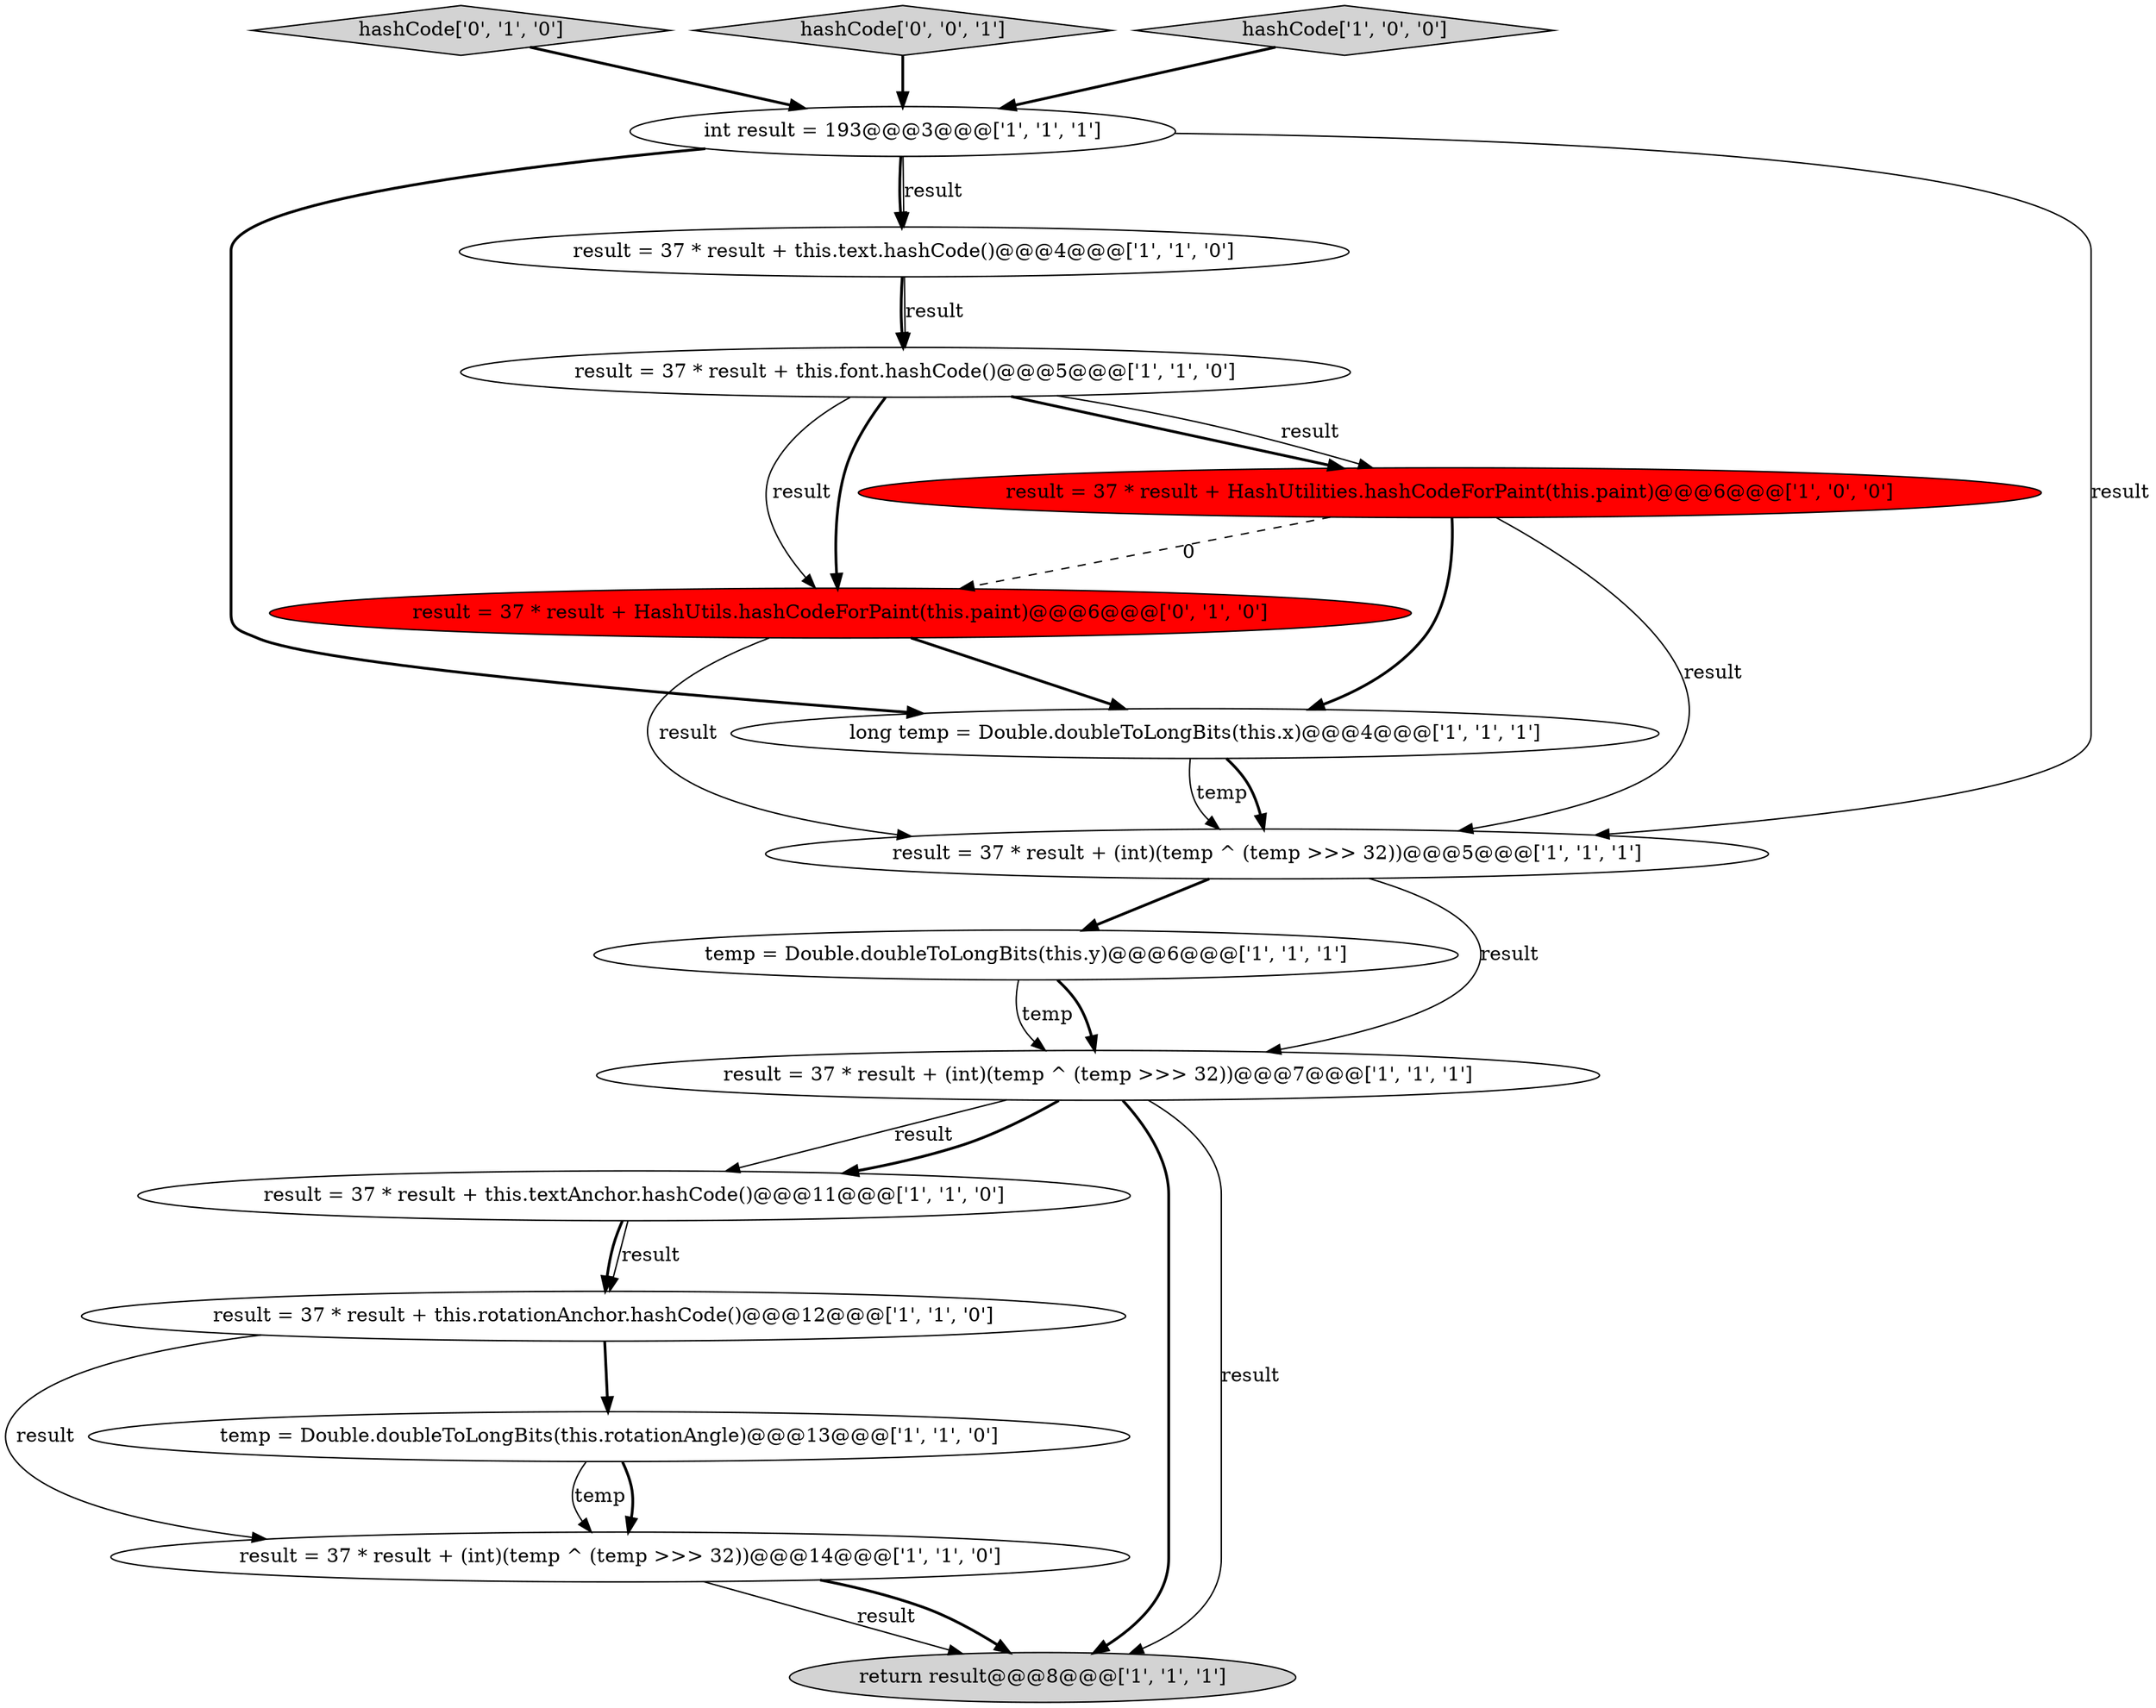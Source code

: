 digraph {
15 [style = filled, label = "result = 37 * result + HashUtils.hashCodeForPaint(this.paint)@@@6@@@['0', '1', '0']", fillcolor = red, shape = ellipse image = "AAA1AAABBB2BBB"];
7 [style = filled, label = "temp = Double.doubleToLongBits(this.y)@@@6@@@['1', '1', '1']", fillcolor = white, shape = ellipse image = "AAA0AAABBB1BBB"];
6 [style = filled, label = "result = 37 * result + (int)(temp ^ (temp >>> 32))@@@14@@@['1', '1', '0']", fillcolor = white, shape = ellipse image = "AAA0AAABBB1BBB"];
9 [style = filled, label = "result = 37 * result + (int)(temp ^ (temp >>> 32))@@@7@@@['1', '1', '1']", fillcolor = white, shape = ellipse image = "AAA0AAABBB1BBB"];
11 [style = filled, label = "result = 37 * result + this.rotationAnchor.hashCode()@@@12@@@['1', '1', '0']", fillcolor = white, shape = ellipse image = "AAA0AAABBB1BBB"];
0 [style = filled, label = "long temp = Double.doubleToLongBits(this.x)@@@4@@@['1', '1', '1']", fillcolor = white, shape = ellipse image = "AAA0AAABBB1BBB"];
3 [style = filled, label = "int result = 193@@@3@@@['1', '1', '1']", fillcolor = white, shape = ellipse image = "AAA0AAABBB1BBB"];
5 [style = filled, label = "return result@@@8@@@['1', '1', '1']", fillcolor = lightgray, shape = ellipse image = "AAA0AAABBB1BBB"];
13 [style = filled, label = "result = 37 * result + HashUtilities.hashCodeForPaint(this.paint)@@@6@@@['1', '0', '0']", fillcolor = red, shape = ellipse image = "AAA1AAABBB1BBB"];
1 [style = filled, label = "result = 37 * result + this.text.hashCode()@@@4@@@['1', '1', '0']", fillcolor = white, shape = ellipse image = "AAA0AAABBB1BBB"];
4 [style = filled, label = "result = 37 * result + this.font.hashCode()@@@5@@@['1', '1', '0']", fillcolor = white, shape = ellipse image = "AAA0AAABBB1BBB"];
10 [style = filled, label = "result = 37 * result + (int)(temp ^ (temp >>> 32))@@@5@@@['1', '1', '1']", fillcolor = white, shape = ellipse image = "AAA0AAABBB1BBB"];
14 [style = filled, label = "hashCode['0', '1', '0']", fillcolor = lightgray, shape = diamond image = "AAA0AAABBB2BBB"];
12 [style = filled, label = "result = 37 * result + this.textAnchor.hashCode()@@@11@@@['1', '1', '0']", fillcolor = white, shape = ellipse image = "AAA0AAABBB1BBB"];
2 [style = filled, label = "temp = Double.doubleToLongBits(this.rotationAngle)@@@13@@@['1', '1', '0']", fillcolor = white, shape = ellipse image = "AAA0AAABBB1BBB"];
16 [style = filled, label = "hashCode['0', '0', '1']", fillcolor = lightgray, shape = diamond image = "AAA0AAABBB3BBB"];
8 [style = filled, label = "hashCode['1', '0', '0']", fillcolor = lightgray, shape = diamond image = "AAA0AAABBB1BBB"];
14->3 [style = bold, label=""];
16->3 [style = bold, label=""];
1->4 [style = bold, label=""];
3->1 [style = bold, label=""];
2->6 [style = bold, label=""];
9->12 [style = solid, label="result"];
3->10 [style = solid, label="result"];
4->13 [style = bold, label=""];
8->3 [style = bold, label=""];
12->11 [style = bold, label=""];
4->15 [style = bold, label=""];
6->5 [style = solid, label="result"];
3->1 [style = solid, label="result"];
0->10 [style = solid, label="temp"];
1->4 [style = solid, label="result"];
10->7 [style = bold, label=""];
13->15 [style = dashed, label="0"];
11->6 [style = solid, label="result"];
11->2 [style = bold, label=""];
3->0 [style = bold, label=""];
13->10 [style = solid, label="result"];
7->9 [style = bold, label=""];
6->5 [style = bold, label=""];
0->10 [style = bold, label=""];
15->10 [style = solid, label="result"];
15->0 [style = bold, label=""];
12->11 [style = solid, label="result"];
4->15 [style = solid, label="result"];
2->6 [style = solid, label="temp"];
7->9 [style = solid, label="temp"];
9->5 [style = bold, label=""];
10->9 [style = solid, label="result"];
9->12 [style = bold, label=""];
4->13 [style = solid, label="result"];
9->5 [style = solid, label="result"];
13->0 [style = bold, label=""];
}
